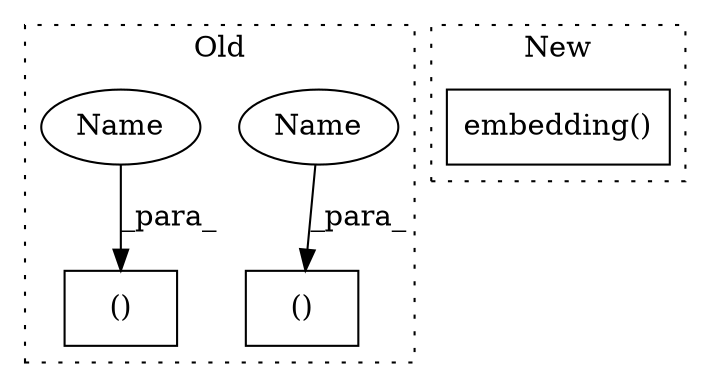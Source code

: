 digraph G {
subgraph cluster0 {
1 [label="()" a="54" s="1742" l="8" shape="box"];
3 [label="()" a="54" s="1685" l="8" shape="box"];
4 [label="Name" a="87" s="1736" l="6" shape="ellipse"];
5 [label="Name" a="87" s="1679" l="6" shape="ellipse"];
label = "Old";
style="dotted";
}
subgraph cluster1 {
2 [label="embedding()" a="75" s="1404,1425" l="15,1" shape="box"];
label = "New";
style="dotted";
}
4 -> 1 [label="_para_"];
5 -> 3 [label="_para_"];
}
